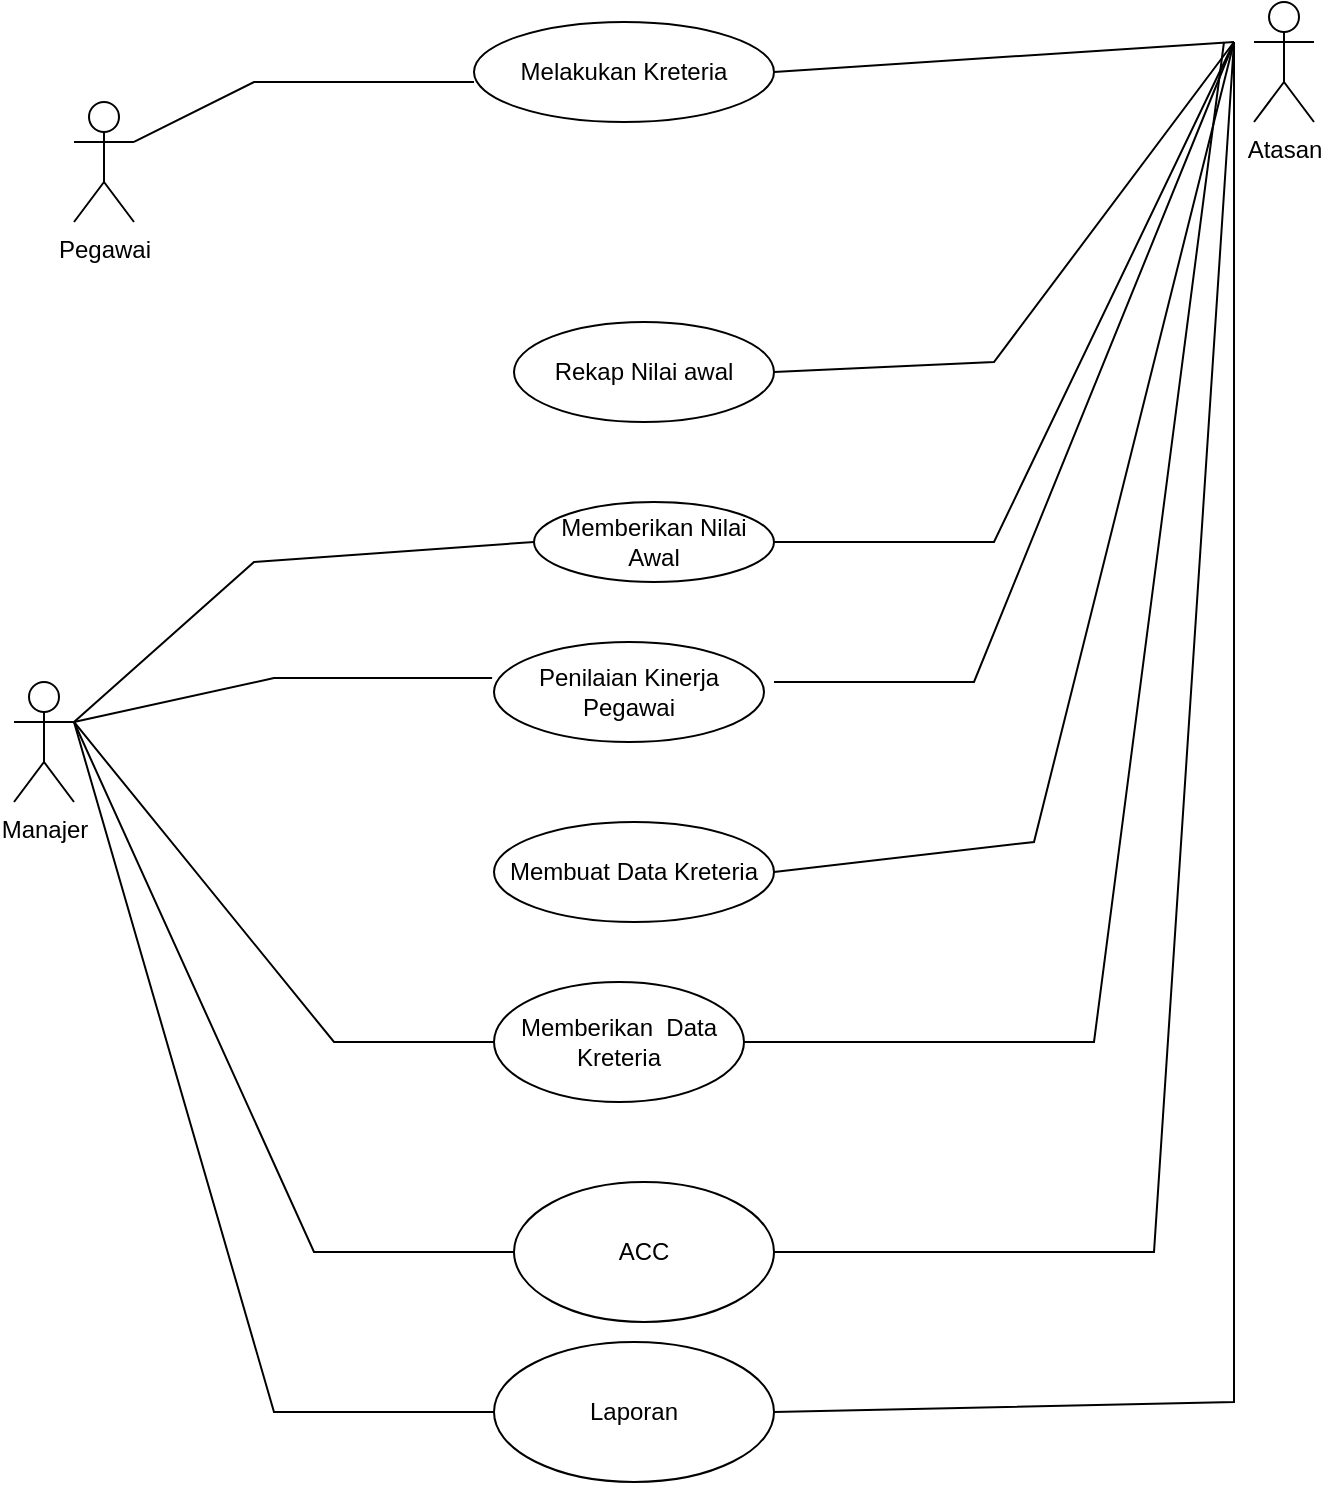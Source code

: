 <mxfile version="15.6.8" type="google"><diagram id="ptYrjiJQsXHHdkdMTGUF" name="Page-1"><mxGraphModel dx="868" dy="482" grid="1" gridSize="10" guides="1" tooltips="1" connect="1" arrows="1" fold="1" page="1" pageScale="1" pageWidth="850" pageHeight="1100" math="0" shadow="0"><root><mxCell id="0"/><mxCell id="1" parent="0"/><mxCell id="7Ac7KGls7cqrIT2v3i7q-1" value="Pegawai" style="shape=umlActor;verticalLabelPosition=bottom;verticalAlign=top;html=1;outlineConnect=0;" vertex="1" parent="1"><mxGeometry x="60" y="70" width="30" height="60" as="geometry"/></mxCell><mxCell id="7Ac7KGls7cqrIT2v3i7q-2" value="Atasan" style="shape=umlActor;verticalLabelPosition=bottom;verticalAlign=top;html=1;outlineConnect=0;" vertex="1" parent="1"><mxGeometry x="650" y="20" width="30" height="60" as="geometry"/></mxCell><mxCell id="7Ac7KGls7cqrIT2v3i7q-3" value="Melakukan Kreteria" style="ellipse;whiteSpace=wrap;html=1;" vertex="1" parent="1"><mxGeometry x="260" y="30" width="150" height="50" as="geometry"/></mxCell><mxCell id="7Ac7KGls7cqrIT2v3i7q-5" value="Rekap Nilai awal" style="ellipse;whiteSpace=wrap;html=1;" vertex="1" parent="1"><mxGeometry x="280" y="180" width="130" height="50" as="geometry"/></mxCell><mxCell id="7Ac7KGls7cqrIT2v3i7q-6" value="" style="endArrow=none;html=1;rounded=0;exitX=1;exitY=0.333;exitDx=0;exitDy=0;exitPerimeter=0;" edge="1" parent="1" source="7Ac7KGls7cqrIT2v3i7q-1"><mxGeometry width="50" height="50" relative="1" as="geometry"><mxPoint x="100" y="140" as="sourcePoint"/><mxPoint x="260" y="60" as="targetPoint"/><Array as="points"><mxPoint x="150" y="60"/></Array></mxGeometry></mxCell><mxCell id="7Ac7KGls7cqrIT2v3i7q-8" value="" style="endArrow=none;html=1;rounded=0;exitX=1;exitY=0.5;exitDx=0;exitDy=0;" edge="1" parent="1" source="7Ac7KGls7cqrIT2v3i7q-3"><mxGeometry width="50" height="50" relative="1" as="geometry"><mxPoint x="410" y="100" as="sourcePoint"/><mxPoint x="640" y="40" as="targetPoint"/></mxGeometry></mxCell><mxCell id="7Ac7KGls7cqrIT2v3i7q-11" value="Manajer" style="shape=umlActor;verticalLabelPosition=bottom;verticalAlign=top;html=1;outlineConnect=0;" vertex="1" parent="1"><mxGeometry x="30" y="360" width="30" height="60" as="geometry"/></mxCell><mxCell id="7Ac7KGls7cqrIT2v3i7q-12" value="Memberikan Nilai Awal" style="ellipse;whiteSpace=wrap;html=1;" vertex="1" parent="1"><mxGeometry x="290" y="270" width="120" height="40" as="geometry"/></mxCell><mxCell id="7Ac7KGls7cqrIT2v3i7q-13" value="" style="endArrow=none;html=1;rounded=0;exitX=1;exitY=0.5;exitDx=0;exitDy=0;" edge="1" parent="1" source="7Ac7KGls7cqrIT2v3i7q-5"><mxGeometry width="50" height="50" relative="1" as="geometry"><mxPoint x="410" y="255" as="sourcePoint"/><mxPoint x="640" y="40" as="targetPoint"/><Array as="points"><mxPoint x="520" y="200"/></Array></mxGeometry></mxCell><mxCell id="7Ac7KGls7cqrIT2v3i7q-14" value="" style="endArrow=none;html=1;rounded=0;exitX=1;exitY=0.5;exitDx=0;exitDy=0;" edge="1" parent="1" source="7Ac7KGls7cqrIT2v3i7q-12"><mxGeometry width="50" height="50" relative="1" as="geometry"><mxPoint x="420" y="280" as="sourcePoint"/><mxPoint x="640" y="40" as="targetPoint"/><Array as="points"><mxPoint x="520" y="290"/></Array></mxGeometry></mxCell><mxCell id="7Ac7KGls7cqrIT2v3i7q-15" value="Penilaian Kinerja Pegawai" style="ellipse;whiteSpace=wrap;html=1;" vertex="1" parent="1"><mxGeometry x="270" y="340" width="135" height="50" as="geometry"/></mxCell><mxCell id="7Ac7KGls7cqrIT2v3i7q-16" value="" style="endArrow=none;html=1;rounded=0;" edge="1" parent="1"><mxGeometry width="50" height="50" relative="1" as="geometry"><mxPoint x="410" y="360" as="sourcePoint"/><mxPoint x="640" y="40" as="targetPoint"/><Array as="points"><mxPoint x="510" y="360"/></Array></mxGeometry></mxCell><mxCell id="7Ac7KGls7cqrIT2v3i7q-20" value="Membuat Data Kreteria" style="ellipse;whiteSpace=wrap;html=1;" vertex="1" parent="1"><mxGeometry x="270" y="430" width="140" height="50" as="geometry"/></mxCell><mxCell id="7Ac7KGls7cqrIT2v3i7q-21" value="" style="endArrow=none;html=1;rounded=0;exitX=1;exitY=0.5;exitDx=0;exitDy=0;" edge="1" parent="1" source="7Ac7KGls7cqrIT2v3i7q-20"><mxGeometry width="50" height="50" relative="1" as="geometry"><mxPoint x="430" y="480" as="sourcePoint"/><mxPoint x="640" y="40" as="targetPoint"/><Array as="points"><mxPoint x="540" y="440"/></Array></mxGeometry></mxCell><mxCell id="7Ac7KGls7cqrIT2v3i7q-22" value="Memberikan&amp;nbsp; Data Kreteria" style="ellipse;whiteSpace=wrap;html=1;" vertex="1" parent="1"><mxGeometry x="270" y="510" width="125" height="60" as="geometry"/></mxCell><mxCell id="7Ac7KGls7cqrIT2v3i7q-23" value="ACC" style="ellipse;whiteSpace=wrap;html=1;" vertex="1" parent="1"><mxGeometry x="280" y="610" width="130" height="70" as="geometry"/></mxCell><mxCell id="7Ac7KGls7cqrIT2v3i7q-24" value="Laporan" style="ellipse;whiteSpace=wrap;html=1;" vertex="1" parent="1"><mxGeometry x="270" y="690" width="140" height="70" as="geometry"/></mxCell><mxCell id="7Ac7KGls7cqrIT2v3i7q-25" value="" style="endArrow=none;html=1;rounded=0;exitX=1;exitY=0.5;exitDx=0;exitDy=0;" edge="1" parent="1" source="7Ac7KGls7cqrIT2v3i7q-23"><mxGeometry width="50" height="50" relative="1" as="geometry"><mxPoint x="410" y="680" as="sourcePoint"/><mxPoint x="640" y="40" as="targetPoint"/><Array as="points"><mxPoint x="600" y="645"/></Array></mxGeometry></mxCell><mxCell id="7Ac7KGls7cqrIT2v3i7q-26" value="" style="endArrow=none;html=1;rounded=0;" edge="1" parent="1"><mxGeometry width="50" height="50" relative="1" as="geometry"><mxPoint x="395" y="540" as="sourcePoint"/><mxPoint x="635" y="40" as="targetPoint"/><Array as="points"><mxPoint x="570" y="540"/></Array></mxGeometry></mxCell><mxCell id="7Ac7KGls7cqrIT2v3i7q-27" value="" style="endArrow=none;html=1;rounded=0;exitX=1;exitY=0.5;exitDx=0;exitDy=0;" edge="1" parent="1" source="7Ac7KGls7cqrIT2v3i7q-24"><mxGeometry width="50" height="50" relative="1" as="geometry"><mxPoint x="410" y="770" as="sourcePoint"/><mxPoint x="640" y="40" as="targetPoint"/><Array as="points"><mxPoint x="640" y="720"/></Array></mxGeometry></mxCell><mxCell id="7Ac7KGls7cqrIT2v3i7q-29" value="" style="endArrow=none;html=1;rounded=0;entryX=0;entryY=0.5;entryDx=0;entryDy=0;exitX=1;exitY=0.333;exitDx=0;exitDy=0;exitPerimeter=0;" edge="1" parent="1" source="7Ac7KGls7cqrIT2v3i7q-11" target="7Ac7KGls7cqrIT2v3i7q-24"><mxGeometry width="50" height="50" relative="1" as="geometry"><mxPoint x="150" y="410" as="sourcePoint"/><mxPoint x="250" y="690" as="targetPoint"/><Array as="points"><mxPoint x="160" y="725"/></Array></mxGeometry></mxCell><mxCell id="7Ac7KGls7cqrIT2v3i7q-31" value="" style="endArrow=none;html=1;rounded=0;entryX=0;entryY=0.5;entryDx=0;entryDy=0;exitX=1;exitY=0.333;exitDx=0;exitDy=0;exitPerimeter=0;" edge="1" parent="1" source="7Ac7KGls7cqrIT2v3i7q-11" target="7Ac7KGls7cqrIT2v3i7q-12"><mxGeometry width="50" height="50" relative="1" as="geometry"><mxPoint x="70" y="380" as="sourcePoint"/><mxPoint x="130" y="360" as="targetPoint"/><Array as="points"><mxPoint x="150" y="300"/></Array></mxGeometry></mxCell><mxCell id="7Ac7KGls7cqrIT2v3i7q-32" value="" style="endArrow=none;html=1;rounded=0;entryX=-0.007;entryY=0.36;entryDx=0;entryDy=0;entryPerimeter=0;" edge="1" parent="1" target="7Ac7KGls7cqrIT2v3i7q-15"><mxGeometry width="50" height="50" relative="1" as="geometry"><mxPoint x="60" y="380" as="sourcePoint"/><mxPoint x="140" y="370" as="targetPoint"/><Array as="points"><mxPoint x="160" y="358"/></Array></mxGeometry></mxCell><mxCell id="7Ac7KGls7cqrIT2v3i7q-33" value="" style="endArrow=none;html=1;rounded=0;exitX=1;exitY=0.333;exitDx=0;exitDy=0;exitPerimeter=0;entryX=0;entryY=0.5;entryDx=0;entryDy=0;" edge="1" parent="1" source="7Ac7KGls7cqrIT2v3i7q-11" target="7Ac7KGls7cqrIT2v3i7q-22"><mxGeometry width="50" height="50" relative="1" as="geometry"><mxPoint x="120" y="450" as="sourcePoint"/><mxPoint x="170" y="400" as="targetPoint"/><Array as="points"><mxPoint x="190" y="540"/></Array></mxGeometry></mxCell><mxCell id="7Ac7KGls7cqrIT2v3i7q-34" value="" style="endArrow=none;html=1;rounded=0;entryX=0;entryY=0.5;entryDx=0;entryDy=0;" edge="1" parent="1" target="7Ac7KGls7cqrIT2v3i7q-23"><mxGeometry width="50" height="50" relative="1" as="geometry"><mxPoint x="60" y="380" as="sourcePoint"/><mxPoint x="180" y="550" as="targetPoint"/><Array as="points"><mxPoint x="180" y="645"/></Array></mxGeometry></mxCell></root></mxGraphModel></diagram></mxfile>
